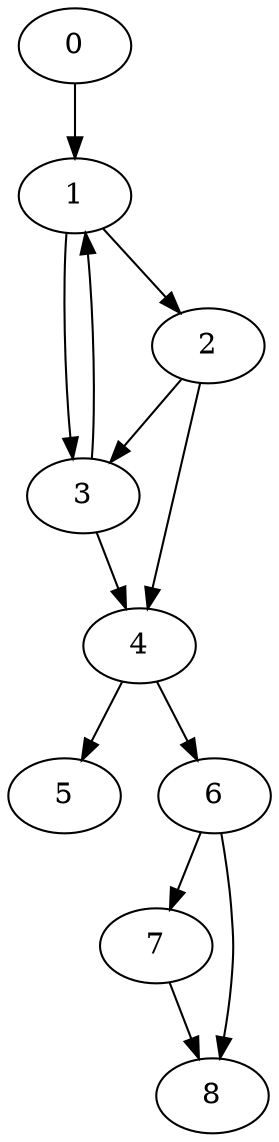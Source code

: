 digraph {
	0
	1
	2
	3
	4
	5
	6
	7
	8
	3 -> 4
	2 -> 4
	4 -> 5
	4 -> 6
	6 -> 7
	0 -> 1
	3 -> 1
	1 -> 3
	2 -> 3
	1 -> 2
	6 -> 8
	7 -> 8
}
